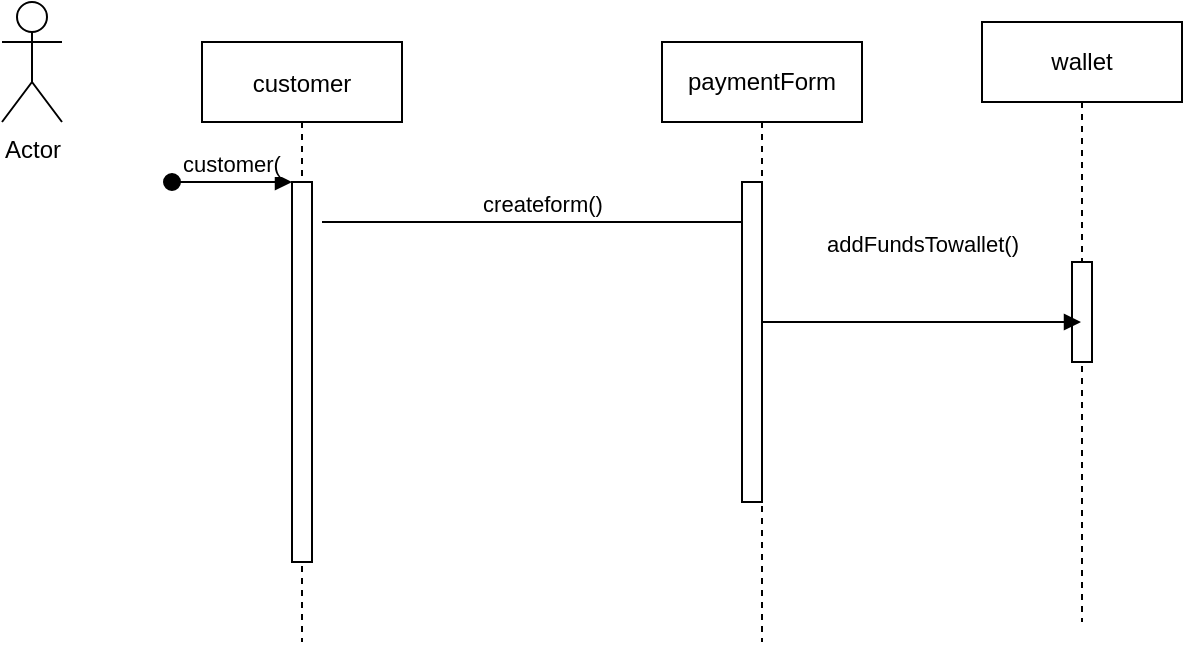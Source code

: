 <mxfile version="13.9.9" type="device"><diagram id="kgpKYQtTHZ0yAKxKKP6v" name="Page-1"><mxGraphModel dx="1092" dy="494" grid="1" gridSize="10" guides="1" tooltips="1" connect="1" arrows="1" fold="1" page="1" pageScale="1" pageWidth="850" pageHeight="1100" math="0" shadow="0"><root><mxCell id="0"/><mxCell id="1" parent="0"/><mxCell id="3nuBFxr9cyL0pnOWT2aG-1" value="customer" style="shape=umlLifeline;perimeter=lifelinePerimeter;container=1;collapsible=0;recursiveResize=0;rounded=0;shadow=0;strokeWidth=1;" parent="1" vertex="1"><mxGeometry x="120" y="80" width="100" height="300" as="geometry"/></mxCell><mxCell id="3nuBFxr9cyL0pnOWT2aG-2" value="" style="points=[];perimeter=orthogonalPerimeter;rounded=0;shadow=0;strokeWidth=1;" parent="3nuBFxr9cyL0pnOWT2aG-1" vertex="1"><mxGeometry x="45" y="70" width="10" height="190" as="geometry"/></mxCell><mxCell id="3nuBFxr9cyL0pnOWT2aG-3" value="customer(" style="verticalAlign=bottom;startArrow=oval;endArrow=block;startSize=8;shadow=0;strokeWidth=1;" parent="3nuBFxr9cyL0pnOWT2aG-1" target="3nuBFxr9cyL0pnOWT2aG-2" edge="1"><mxGeometry relative="1" as="geometry"><mxPoint x="-15" y="70" as="sourcePoint"/></mxGeometry></mxCell><mxCell id="KstLC6sFo5H1J2iDd1IP-1" value="Actor" style="shape=umlActor;verticalLabelPosition=bottom;verticalAlign=top;html=1;outlineConnect=0;" parent="1" vertex="1"><mxGeometry x="20" y="60" width="30" height="60" as="geometry"/></mxCell><mxCell id="KstLC6sFo5H1J2iDd1IP-5" value="createform()" style="html=1;verticalAlign=bottom;endArrow=block;" parent="1" target="KstLC6sFo5H1J2iDd1IP-28" edge="1"><mxGeometry width="80" relative="1" as="geometry"><mxPoint x="180" y="170" as="sourcePoint"/><mxPoint x="349.5" y="170" as="targetPoint"/><Array as="points"><mxPoint x="210" y="170"/></Array></mxGeometry></mxCell><mxCell id="KstLC6sFo5H1J2iDd1IP-28" value="paymentForm" style="shape=umlLifeline;perimeter=lifelinePerimeter;whiteSpace=wrap;html=1;container=1;collapsible=0;recursiveResize=0;outlineConnect=0;" parent="1" vertex="1"><mxGeometry x="350" y="80" width="100" height="300" as="geometry"/></mxCell><mxCell id="ATF_loWr1_lBKxS9ZLLt-1" value="" style="html=1;points=[];perimeter=orthogonalPerimeter;" parent="1" vertex="1"><mxGeometry x="390" y="150" width="10" height="160" as="geometry"/></mxCell><mxCell id="j-C4QMzdvcUkCiHMXN2m-1" value="wallet" style="shape=umlLifeline;perimeter=lifelinePerimeter;whiteSpace=wrap;html=1;container=1;collapsible=0;recursiveResize=0;outlineConnect=0;" vertex="1" parent="1"><mxGeometry x="510" y="70" width="100" height="300" as="geometry"/></mxCell><mxCell id="j-C4QMzdvcUkCiHMXN2m-2" value="" style="html=1;points=[];perimeter=orthogonalPerimeter;" vertex="1" parent="j-C4QMzdvcUkCiHMXN2m-1"><mxGeometry x="45" y="120" width="10" height="50" as="geometry"/></mxCell><mxCell id="j-C4QMzdvcUkCiHMXN2m-3" value="addFundsTowallet()" style="html=1;verticalAlign=bottom;endArrow=block;" edge="1" parent="1" target="j-C4QMzdvcUkCiHMXN2m-1" source="KstLC6sFo5H1J2iDd1IP-28"><mxGeometry x="0.006" y="30" width="80" relative="1" as="geometry"><mxPoint x="380" y="230" as="sourcePoint"/><mxPoint x="710.5" y="330" as="targetPoint"/><Array as="points"><mxPoint x="480" y="220"/></Array><mxPoint as="offset"/></mxGeometry></mxCell></root></mxGraphModel></diagram></mxfile>